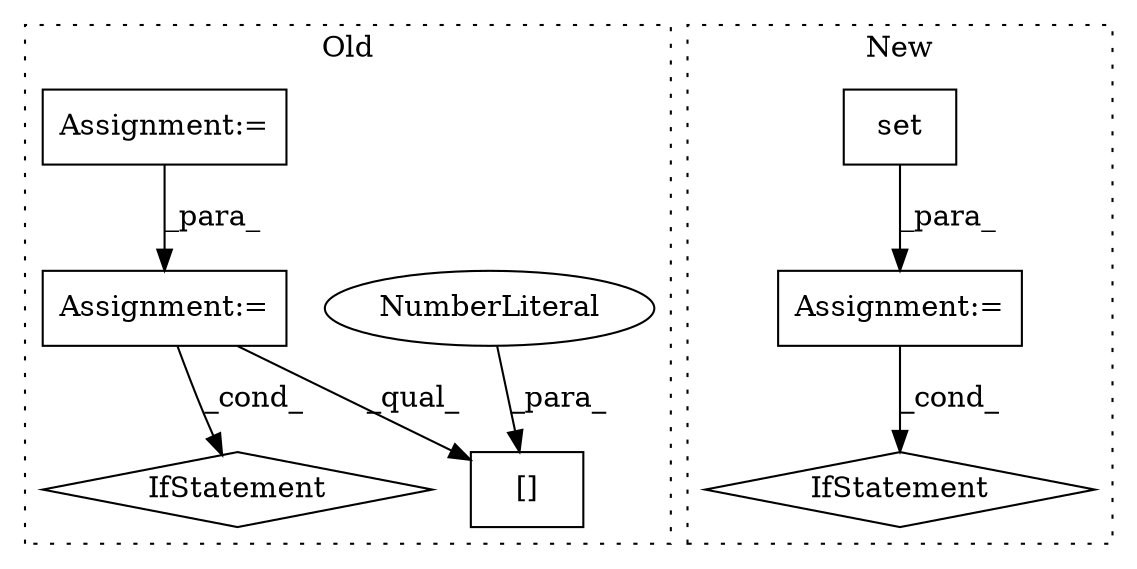 digraph G {
subgraph cluster0 {
1 [label="[]" a="2" s="3308,3324" l="15,1" shape="box"];
4 [label="NumberLiteral" a="34" s="3323" l="1" shape="ellipse"];
5 [label="Assignment:=" a="7" s="3126,3215" l="65,2" shape="box"];
6 [label="Assignment:=" a="7" s="3035" l="1" shape="box"];
7 [label="IfStatement" a="25" s="3231,3247" l="4,2" shape="diamond"];
label = "Old";
style="dotted";
}
subgraph cluster1 {
2 [label="set" a="32" s="4437" l="5" shape="box"];
3 [label="Assignment:=" a="7" s="4436" l="1" shape="box"];
8 [label="IfStatement" a="25" s="4737,4765" l="4,2" shape="diamond"];
label = "New";
style="dotted";
}
2 -> 3 [label="_para_"];
3 -> 8 [label="_cond_"];
4 -> 1 [label="_para_"];
5 -> 7 [label="_cond_"];
5 -> 1 [label="_qual_"];
6 -> 5 [label="_para_"];
}